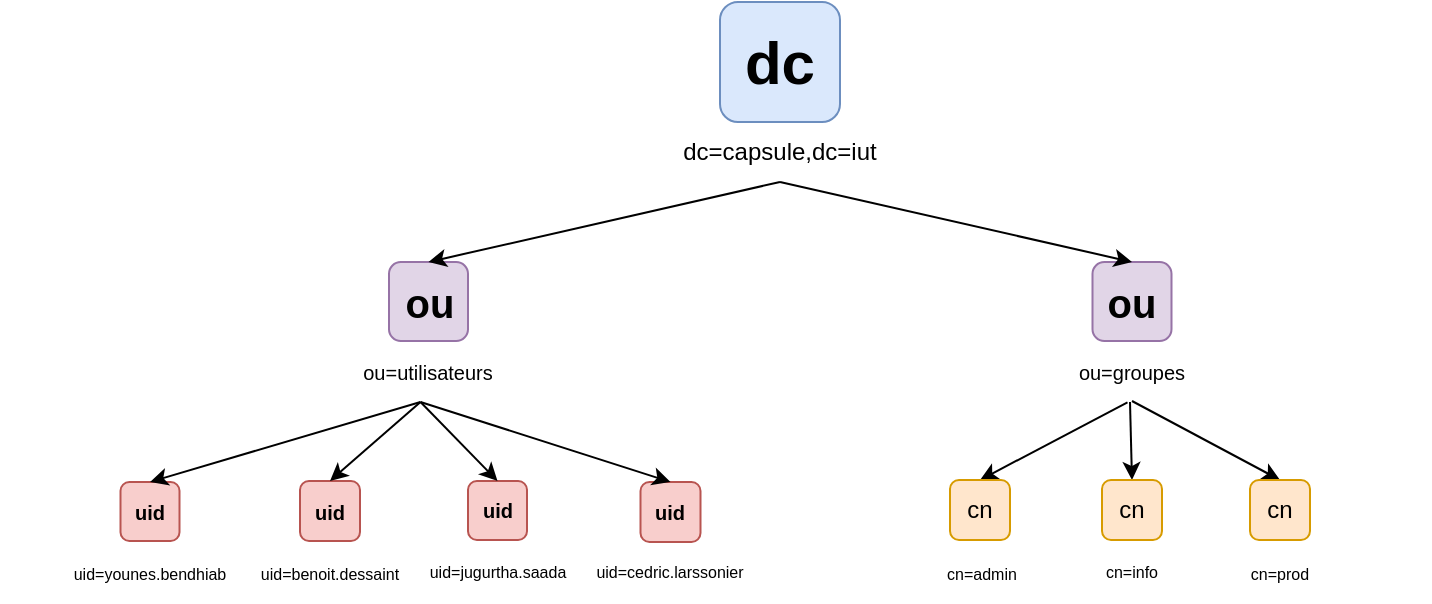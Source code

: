 <mxfile version="22.1.7" type="device">
  <diagram id="prtHgNgQTEPvFCAcTncT" name="Page-1">
    <mxGraphModel dx="1311" dy="658" grid="1" gridSize="10" guides="1" tooltips="1" connect="1" arrows="1" fold="1" page="1" pageScale="1" pageWidth="827" pageHeight="1169" math="0" shadow="0">
      <root>
        <mxCell id="0" />
        <mxCell id="1" parent="0" />
        <mxCell id="ljBDnQ2L84ngYzarCwvp-2" value="&lt;b&gt;&lt;font style=&quot;font-size: 30px;&quot;&gt;dc&lt;/font&gt;&lt;/b&gt;" style="whiteSpace=wrap;html=1;aspect=fixed;perimeterSpacing=0;rounded=1;fillColor=#dae8fc;strokeColor=#6c8ebf;" parent="1" vertex="1">
          <mxGeometry x="360" y="40" width="60" height="60" as="geometry" />
        </mxCell>
        <mxCell id="ljBDnQ2L84ngYzarCwvp-3" value="dc=capsule,dc=iut" style="text;html=1;strokeColor=none;fillColor=none;align=center;verticalAlign=middle;whiteSpace=wrap;rounded=0;" parent="1" vertex="1">
          <mxGeometry x="315" y="100" width="150" height="30" as="geometry" />
        </mxCell>
        <mxCell id="ljBDnQ2L84ngYzarCwvp-8" value="&lt;font style=&quot;font-size: 10px;&quot;&gt;ou=groupes&lt;/font&gt;" style="text;html=1;strokeColor=none;fillColor=none;align=center;verticalAlign=middle;whiteSpace=wrap;rounded=0;" parent="1" vertex="1">
          <mxGeometry x="491" y="209.5" width="150" height="30" as="geometry" />
        </mxCell>
        <mxCell id="ljBDnQ2L84ngYzarCwvp-17" value="&lt;font style=&quot;font-size: 8px;&quot;&gt;cn=admin&lt;/font&gt;" style="text;html=1;strokeColor=none;fillColor=none;align=center;verticalAlign=middle;whiteSpace=wrap;rounded=0;" parent="1" vertex="1">
          <mxGeometry x="416" y="310" width="150" height="30" as="geometry" />
        </mxCell>
        <mxCell id="ljBDnQ2L84ngYzarCwvp-18" value="&lt;font style=&quot;font-size: 8px;&quot;&gt;cn=info&lt;/font&gt;" style="text;html=1;strokeColor=none;fillColor=none;align=center;verticalAlign=middle;whiteSpace=wrap;rounded=0;" parent="1" vertex="1">
          <mxGeometry x="491" y="309" width="150" height="30" as="geometry" />
        </mxCell>
        <mxCell id="ljBDnQ2L84ngYzarCwvp-19" value="&lt;font style=&quot;font-size: 8px;&quot;&gt;cn=prod&lt;/font&gt;" style="text;html=1;strokeColor=none;fillColor=none;align=center;verticalAlign=middle;whiteSpace=wrap;rounded=0;" parent="1" vertex="1">
          <mxGeometry x="565" y="310" width="150" height="30" as="geometry" />
        </mxCell>
        <mxCell id="ljBDnQ2L84ngYzarCwvp-20" value="&lt;font size=&quot;1&quot;&gt;&lt;b style=&quot;font-size: 20px;&quot;&gt;ou&lt;/b&gt;&lt;/font&gt;" style="whiteSpace=wrap;html=1;aspect=fixed;perimeterSpacing=0;rounded=1;fillColor=#e1d5e7;strokeColor=#9673a6;" parent="1" vertex="1">
          <mxGeometry x="546.25" y="170" width="39.5" height="39.5" as="geometry" />
        </mxCell>
        <mxCell id="ljBDnQ2L84ngYzarCwvp-30" value="&lt;font size=&quot;1&quot;&gt;&lt;b style=&quot;font-size: 20px;&quot;&gt;ou&lt;/b&gt;&lt;/font&gt;" style="whiteSpace=wrap;html=1;aspect=fixed;perimeterSpacing=0;rounded=1;fillColor=#e1d5e7;strokeColor=#9673a6;" parent="1" vertex="1">
          <mxGeometry x="194.5" y="170" width="39.5" height="39.5" as="geometry" />
        </mxCell>
        <mxCell id="ljBDnQ2L84ngYzarCwvp-38" value="&lt;font style=&quot;font-size: 10px;&quot;&gt;ou=utilisateurs&lt;/font&gt;" style="text;html=1;strokeColor=none;fillColor=none;align=center;verticalAlign=middle;whiteSpace=wrap;rounded=0;" parent="1" vertex="1">
          <mxGeometry x="139.25" y="209.5" width="150" height="30" as="geometry" />
        </mxCell>
        <mxCell id="ljBDnQ2L84ngYzarCwvp-44" value="&lt;font size=&quot;1&quot;&gt;&lt;b&gt;uid&lt;/b&gt;&lt;/font&gt;" style="whiteSpace=wrap;html=1;aspect=fixed;perimeterSpacing=0;rounded=1;fillColor=#f8cecc;strokeColor=#b85450;" parent="1" vertex="1">
          <mxGeometry x="60.25" y="280" width="29.5" height="29.5" as="geometry" />
        </mxCell>
        <mxCell id="ljBDnQ2L84ngYzarCwvp-45" value="&lt;b&gt;&lt;font size=&quot;1&quot;&gt;uid&lt;/font&gt;&lt;/b&gt;" style="whiteSpace=wrap;html=1;aspect=fixed;perimeterSpacing=0;rounded=1;fillColor=#f8cecc;strokeColor=#b85450;" parent="1" vertex="1">
          <mxGeometry x="150" y="279.5" width="30" height="30" as="geometry" />
        </mxCell>
        <mxCell id="ljBDnQ2L84ngYzarCwvp-51" value="&lt;font size=&quot;1&quot;&gt;&lt;b&gt;uid&lt;/b&gt;&lt;/font&gt;" style="whiteSpace=wrap;html=1;aspect=fixed;perimeterSpacing=0;rounded=1;fillColor=#f8cecc;strokeColor=#b85450;" parent="1" vertex="1">
          <mxGeometry x="234" y="279.5" width="29.5" height="29.5" as="geometry" />
        </mxCell>
        <mxCell id="ljBDnQ2L84ngYzarCwvp-52" value="&lt;b&gt;&lt;font size=&quot;1&quot;&gt;uid&lt;/font&gt;&lt;/b&gt;" style="whiteSpace=wrap;html=1;aspect=fixed;perimeterSpacing=0;rounded=1;fillColor=#f8cecc;strokeColor=#b85450;" parent="1" vertex="1">
          <mxGeometry x="320.25" y="280" width="30" height="30" as="geometry" />
        </mxCell>
        <mxCell id="ljBDnQ2L84ngYzarCwvp-55" value="&lt;font style=&quot;font-size: 8px;&quot;&gt;uid=younes.bendhiab&lt;/font&gt;" style="text;html=1;strokeColor=none;fillColor=none;align=center;verticalAlign=middle;whiteSpace=wrap;rounded=0;" parent="1" vertex="1">
          <mxGeometry y="309.5" width="150" height="30" as="geometry" />
        </mxCell>
        <mxCell id="ljBDnQ2L84ngYzarCwvp-56" value="&lt;font style=&quot;font-size: 8px;&quot;&gt;uid=benoit.dessaint&lt;/font&gt;" style="text;html=1;strokeColor=none;fillColor=none;align=center;verticalAlign=middle;whiteSpace=wrap;rounded=0;" parent="1" vertex="1">
          <mxGeometry x="89.75" y="309.5" width="150" height="30" as="geometry" />
        </mxCell>
        <mxCell id="ljBDnQ2L84ngYzarCwvp-59" value="&lt;font style=&quot;font-size: 8px;&quot;&gt;uid=jugurtha.saada&lt;/font&gt;" style="text;html=1;strokeColor=none;fillColor=none;align=center;verticalAlign=middle;whiteSpace=wrap;rounded=0;" parent="1" vertex="1">
          <mxGeometry x="173.75" y="309" width="150" height="30" as="geometry" />
        </mxCell>
        <mxCell id="ljBDnQ2L84ngYzarCwvp-61" value="&lt;font style=&quot;font-size: 8px;&quot;&gt;uid=cedric.larssonier&lt;/font&gt;" style="text;html=1;strokeColor=none;fillColor=none;align=center;verticalAlign=middle;whiteSpace=wrap;rounded=0;" parent="1" vertex="1">
          <mxGeometry x="260.25" y="309" width="150" height="30" as="geometry" />
        </mxCell>
        <mxCell id="ljBDnQ2L84ngYzarCwvp-63" value="" style="endArrow=classic;html=1;rounded=0;entryX=0.5;entryY=0;entryDx=0;entryDy=0;" parent="1" edge="1" target="ljBDnQ2L84ngYzarCwvp-44">
          <mxGeometry width="50" height="50" relative="1" as="geometry">
            <mxPoint x="210.25" y="240" as="sourcePoint" />
            <mxPoint x="180" y="260" as="targetPoint" />
          </mxGeometry>
        </mxCell>
        <mxCell id="ljBDnQ2L84ngYzarCwvp-64" value="" style="endArrow=classic;html=1;rounded=0;entryX=0.5;entryY=0;entryDx=0;entryDy=0;" parent="1" edge="1" target="ljBDnQ2L84ngYzarCwvp-45">
          <mxGeometry width="50" height="50" relative="1" as="geometry">
            <mxPoint x="210.25" y="240" as="sourcePoint" />
            <mxPoint x="238.75" y="260" as="targetPoint" />
          </mxGeometry>
        </mxCell>
        <mxCell id="ljBDnQ2L84ngYzarCwvp-85" value="" style="endArrow=classic;html=1;rounded=0;entryX=0.5;entryY=0;entryDx=0;entryDy=0;" parent="1" edge="1" target="8nCyzPxQiK7-BgJWahqF-6">
          <mxGeometry width="50" height="50" relative="1" as="geometry">
            <mxPoint x="565" y="240" as="sourcePoint" />
            <mxPoint x="611" y="267.5" as="targetPoint" />
          </mxGeometry>
        </mxCell>
        <mxCell id="ljBDnQ2L84ngYzarCwvp-86" value="" style="endArrow=classic;html=1;rounded=0;entryX=0.5;entryY=0;entryDx=0;entryDy=0;exitX=0.485;exitY=1.021;exitDx=0;exitDy=0;exitPerimeter=0;" parent="1" edge="1" target="8nCyzPxQiK7-BgJWahqF-7" source="ljBDnQ2L84ngYzarCwvp-8">
          <mxGeometry width="50" height="50" relative="1" as="geometry">
            <mxPoint x="565" y="249" as="sourcePoint" />
            <mxPoint x="495" y="269" as="targetPoint" />
          </mxGeometry>
        </mxCell>
        <mxCell id="ljBDnQ2L84ngYzarCwvp-87" value="" style="endArrow=classic;html=1;rounded=0;entryX=0.5;entryY=0;entryDx=0;entryDy=0;exitX=0.5;exitY=1;exitDx=0;exitDy=0;" parent="1" edge="1" target="8nCyzPxQiK7-BgJWahqF-8" source="ljBDnQ2L84ngYzarCwvp-8">
          <mxGeometry width="50" height="50" relative="1" as="geometry">
            <mxPoint x="570" y="240" as="sourcePoint" />
            <mxPoint x="635" y="269" as="targetPoint" />
          </mxGeometry>
        </mxCell>
        <mxCell id="ljBDnQ2L84ngYzarCwvp-90" value="" style="endArrow=classic;html=1;rounded=0;entryX=0.5;entryY=0;entryDx=0;entryDy=0;" parent="1" edge="1" target="ljBDnQ2L84ngYzarCwvp-30">
          <mxGeometry width="50" height="50" relative="1" as="geometry">
            <mxPoint x="390" y="130" as="sourcePoint" />
            <mxPoint x="140" y="160" as="targetPoint" />
          </mxGeometry>
        </mxCell>
        <mxCell id="ljBDnQ2L84ngYzarCwvp-91" value="" style="endArrow=classic;html=1;rounded=0;entryX=0.5;entryY=0;entryDx=0;entryDy=0;" parent="1" edge="1" target="ljBDnQ2L84ngYzarCwvp-20">
          <mxGeometry width="50" height="50" relative="1" as="geometry">
            <mxPoint x="390" y="130" as="sourcePoint" />
            <mxPoint x="640" y="160" as="targetPoint" />
          </mxGeometry>
        </mxCell>
        <mxCell id="8nCyzPxQiK7-BgJWahqF-3" value="" style="endArrow=classic;html=1;rounded=0;entryX=0.5;entryY=0;entryDx=0;entryDy=0;" edge="1" parent="1" target="ljBDnQ2L84ngYzarCwvp-51">
          <mxGeometry width="50" height="50" relative="1" as="geometry">
            <mxPoint x="210.25" y="240" as="sourcePoint" />
            <mxPoint x="175.25" y="290" as="targetPoint" />
          </mxGeometry>
        </mxCell>
        <mxCell id="8nCyzPxQiK7-BgJWahqF-4" value="" style="endArrow=classic;html=1;rounded=0;entryX=0.5;entryY=0;entryDx=0;entryDy=0;" edge="1" parent="1" target="ljBDnQ2L84ngYzarCwvp-52">
          <mxGeometry width="50" height="50" relative="1" as="geometry">
            <mxPoint x="210.25" y="240" as="sourcePoint" />
            <mxPoint x="46.5" y="260" as="targetPoint" />
          </mxGeometry>
        </mxCell>
        <mxCell id="8nCyzPxQiK7-BgJWahqF-6" value="cn" style="whiteSpace=wrap;html=1;aspect=fixed;perimeterSpacing=0;rounded=1;fillColor=#ffe6cc;strokeColor=#d79b00;" vertex="1" parent="1">
          <mxGeometry x="551" y="279" width="30" height="30" as="geometry" />
        </mxCell>
        <mxCell id="8nCyzPxQiK7-BgJWahqF-7" value="cn" style="whiteSpace=wrap;html=1;aspect=fixed;perimeterSpacing=0;rounded=1;fillColor=#ffe6cc;strokeColor=#d79b00;" vertex="1" parent="1">
          <mxGeometry x="475" y="279" width="30" height="30" as="geometry" />
        </mxCell>
        <mxCell id="8nCyzPxQiK7-BgJWahqF-8" value="cn" style="whiteSpace=wrap;html=1;aspect=fixed;perimeterSpacing=0;rounded=1;fillColor=#ffe6cc;strokeColor=#d79b00;" vertex="1" parent="1">
          <mxGeometry x="625" y="279" width="30" height="30" as="geometry" />
        </mxCell>
      </root>
    </mxGraphModel>
  </diagram>
</mxfile>
